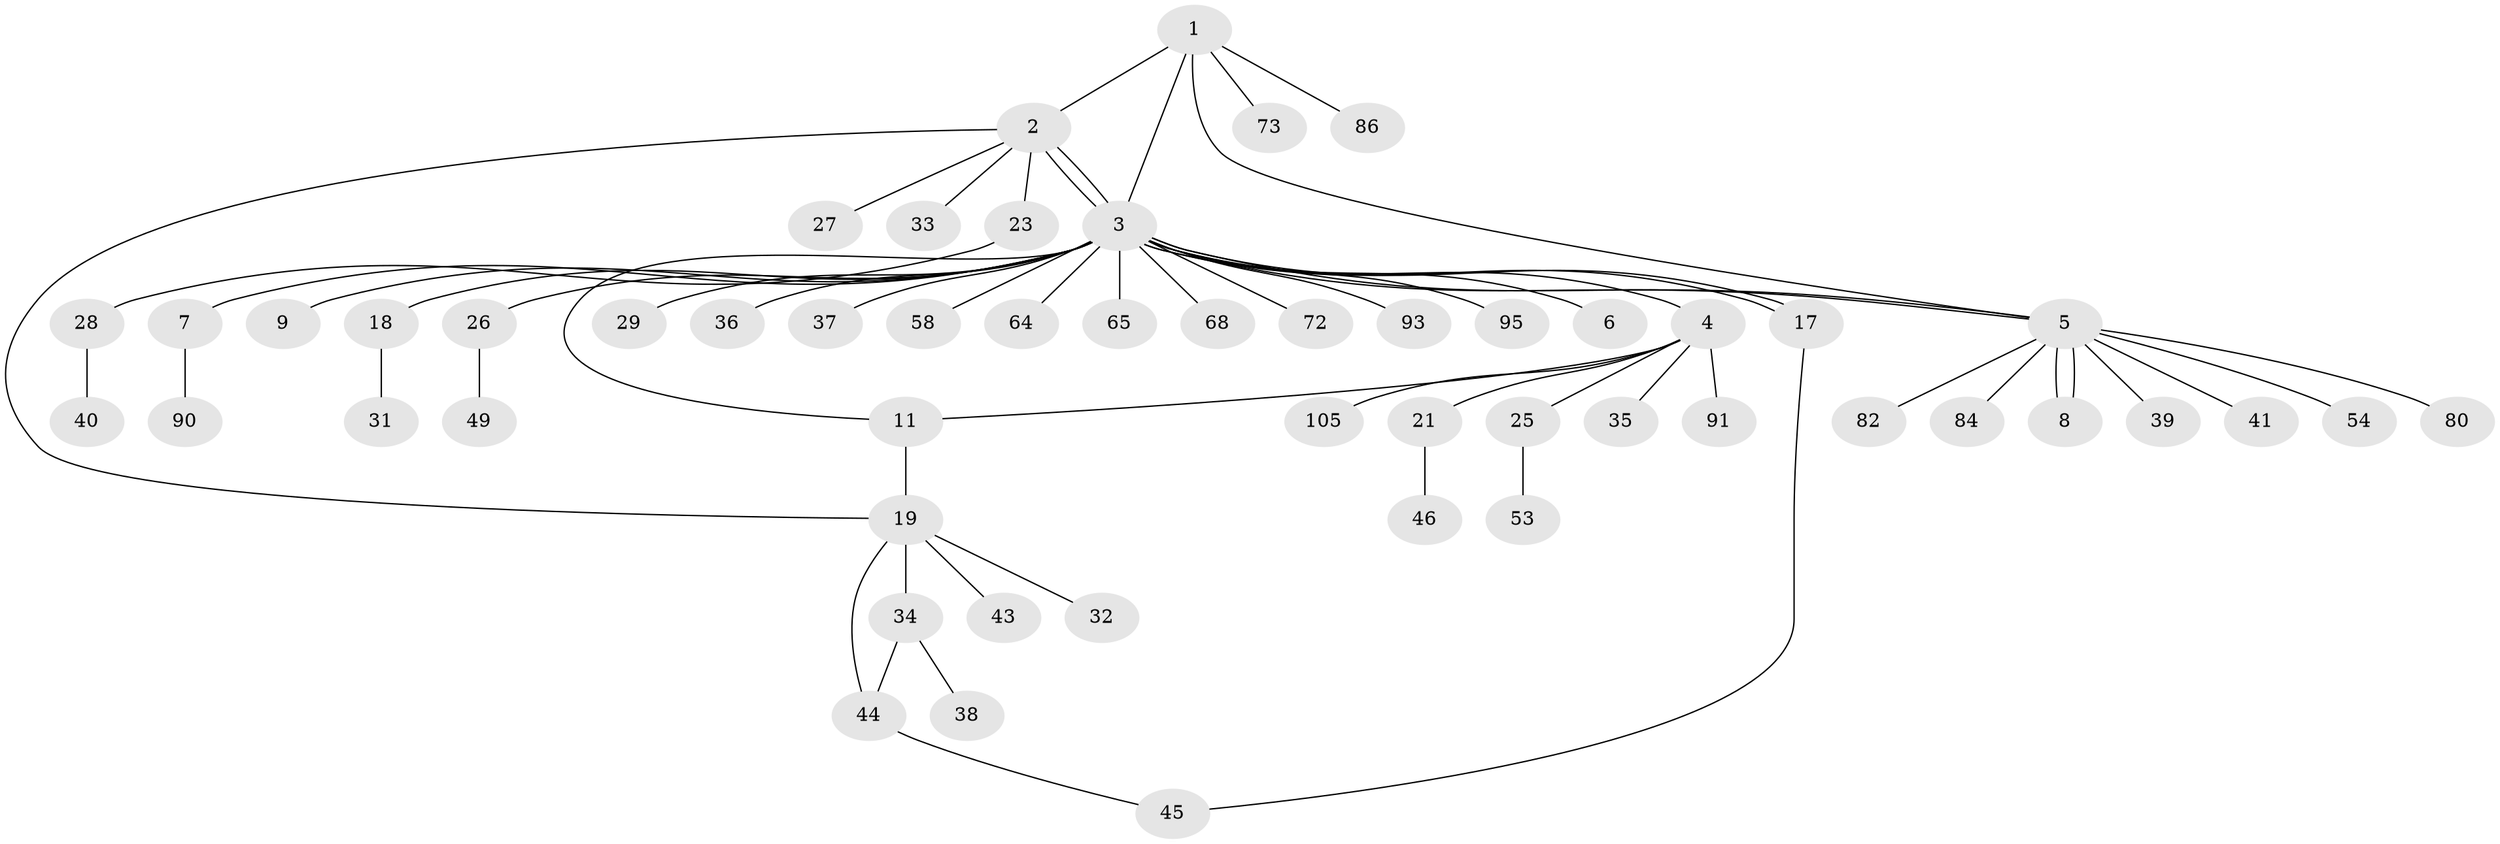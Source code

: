 // original degree distribution, {5: 0.03773584905660377, 11: 0.009433962264150943, 27: 0.009433962264150943, 7: 0.009433962264150943, 15: 0.009433962264150943, 2: 0.22641509433962265, 1: 0.5849056603773585, 6: 0.02830188679245283, 3: 0.05660377358490566, 4: 0.02830188679245283}
// Generated by graph-tools (version 1.1) at 2025/14/03/09/25 04:14:30]
// undirected, 53 vertices, 62 edges
graph export_dot {
graph [start="1"]
  node [color=gray90,style=filled];
  1;
  2 [super="+70+55+57+15"];
  3 [super="+12"];
  4 [super="+22+16+14+13"];
  5 [super="+10+81+97+102"];
  6 [super="+78"];
  7;
  8;
  9;
  11 [super="+71+24"];
  17;
  18 [super="+67+83"];
  19 [super="+20+42+106"];
  21;
  23;
  25;
  26;
  27;
  28;
  29;
  31;
  32;
  33;
  34;
  35;
  36;
  37;
  38;
  39;
  40;
  41 [super="+66"];
  43;
  44 [super="+48+51+87+52"];
  45;
  46;
  49 [super="+59+69"];
  53 [super="+79+88+75+76"];
  54;
  58;
  64;
  65;
  68;
  72;
  73;
  80;
  82;
  84;
  86;
  90;
  91;
  93;
  95;
  105;
  1 -- 2;
  1 -- 3;
  1 -- 5;
  1 -- 73;
  1 -- 86;
  2 -- 3 [weight=2];
  2 -- 3;
  2 -- 23;
  2 -- 27;
  2 -- 33;
  2 -- 19;
  3 -- 4 [weight=2];
  3 -- 5;
  3 -- 5;
  3 -- 6;
  3 -- 7;
  3 -- 9;
  3 -- 11;
  3 -- 17;
  3 -- 17;
  3 -- 18;
  3 -- 26;
  3 -- 29;
  3 -- 36;
  3 -- 37;
  3 -- 58;
  3 -- 64;
  3 -- 65;
  3 -- 68;
  3 -- 72;
  3 -- 93;
  3 -- 95;
  4 -- 21;
  4 -- 25;
  4 -- 105;
  4 -- 91;
  4 -- 35;
  4 -- 11;
  5 -- 8;
  5 -- 8;
  5 -- 39;
  5 -- 41;
  5 -- 54;
  5 -- 80;
  5 -- 82;
  5 -- 84;
  7 -- 90;
  11 -- 19;
  17 -- 45;
  18 -- 31;
  19 -- 34;
  19 -- 32;
  19 -- 43;
  19 -- 44;
  21 -- 46;
  23 -- 28;
  25 -- 53 [weight=2];
  26 -- 49;
  28 -- 40;
  34 -- 38;
  34 -- 44;
  44 -- 45;
}
